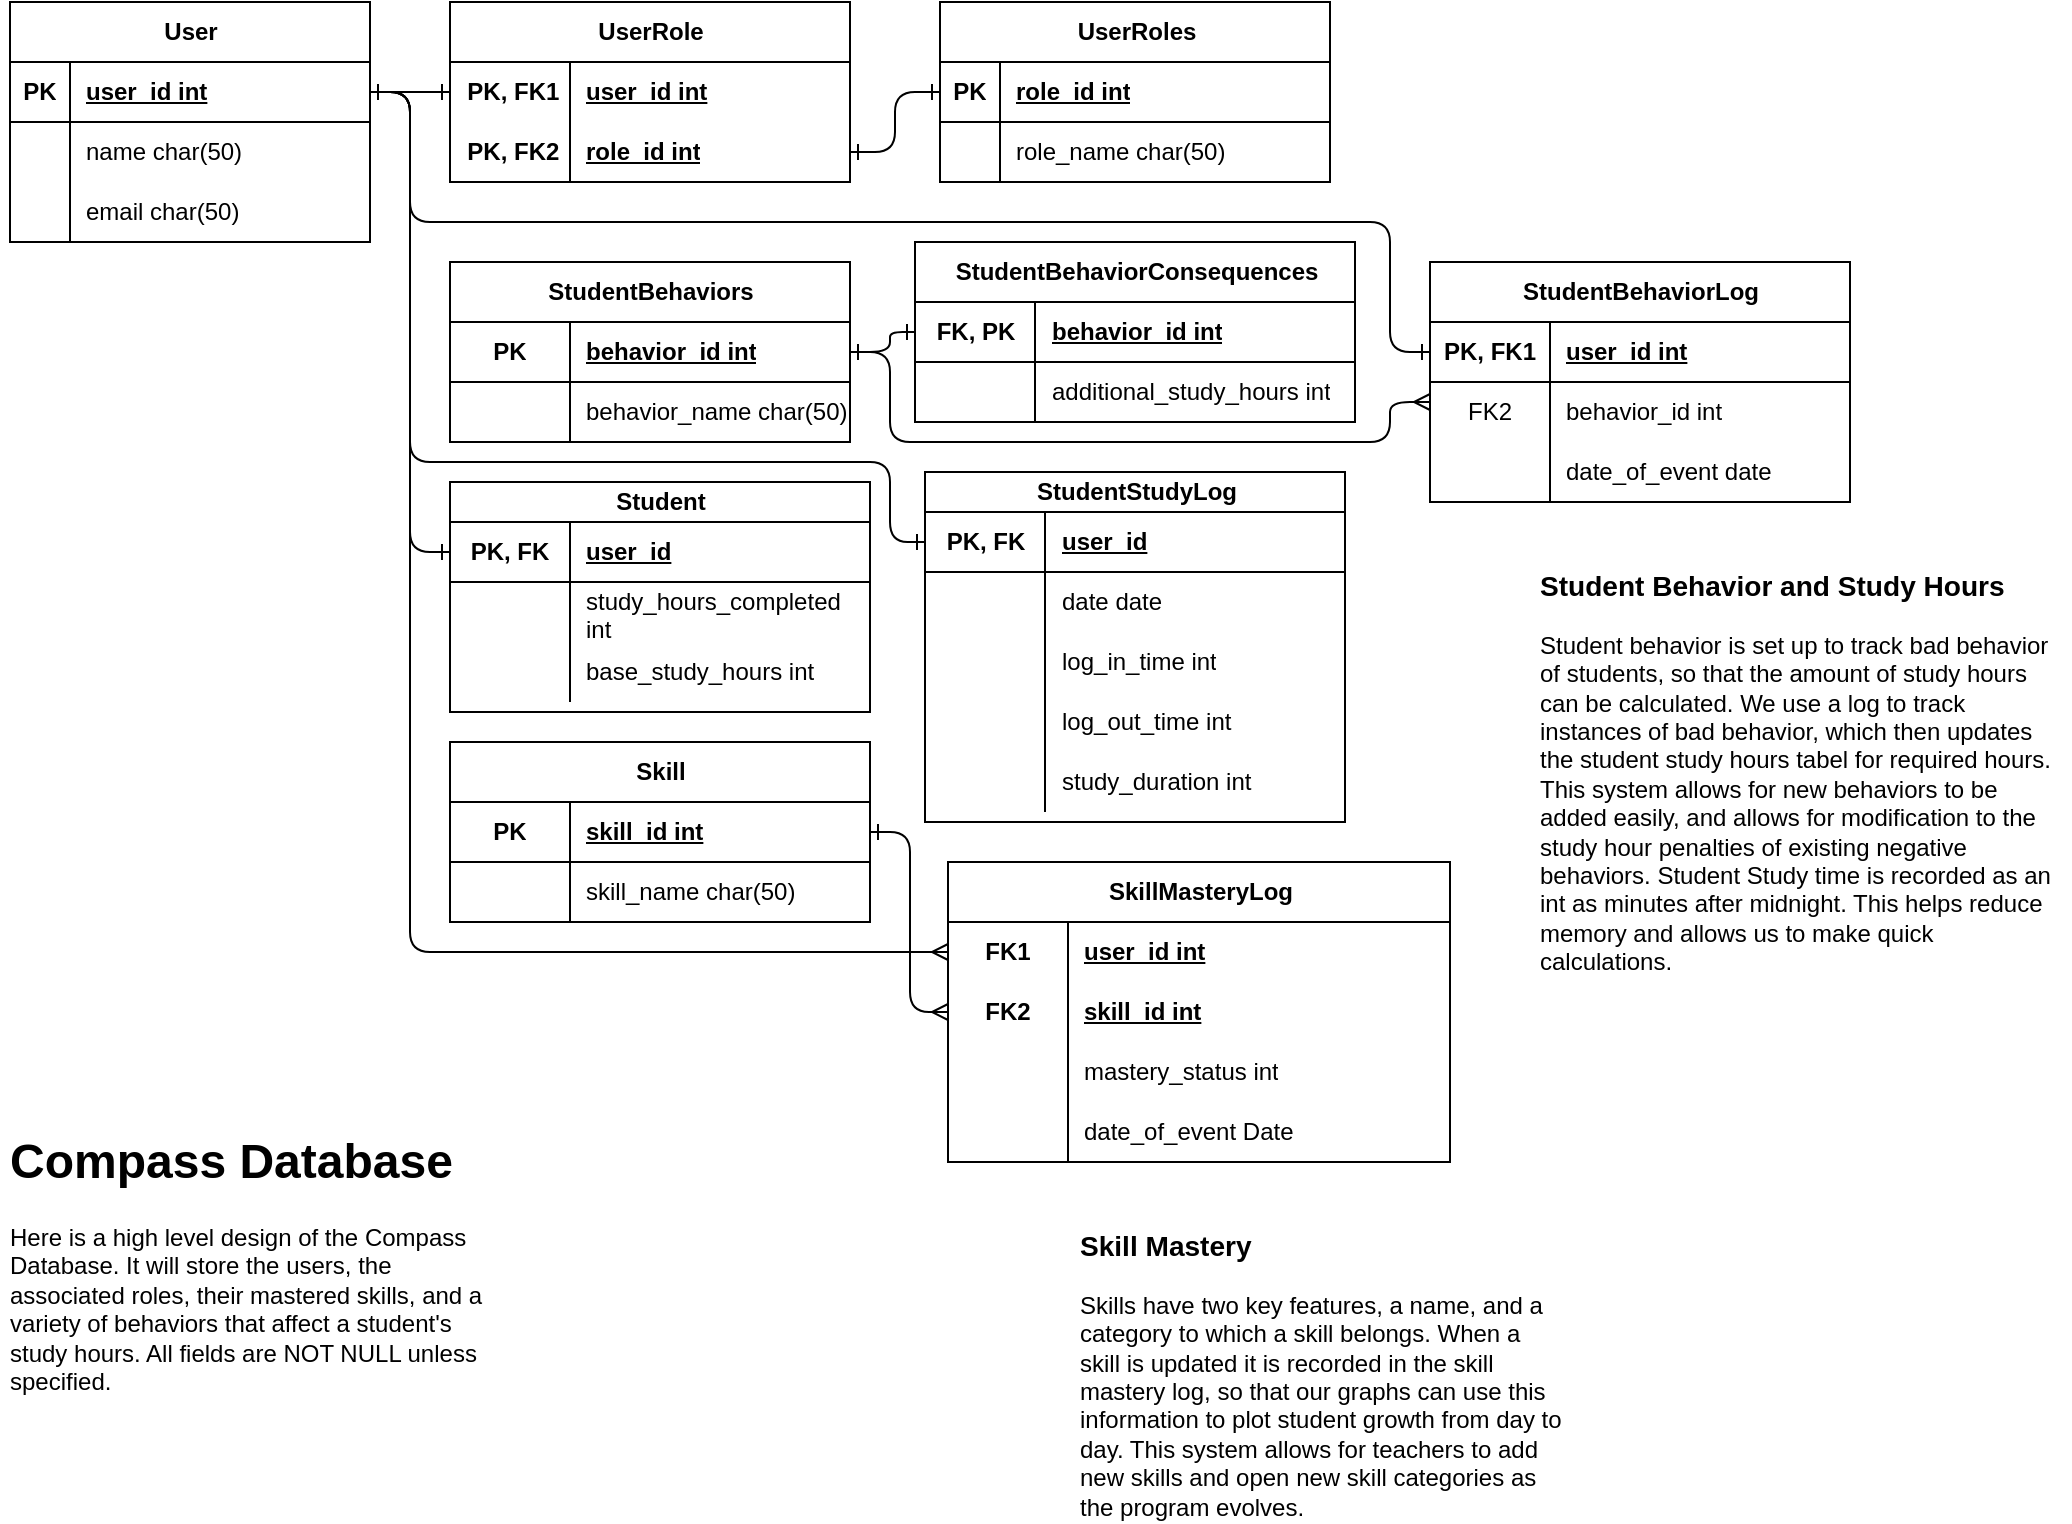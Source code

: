 <mxfile version="21.2.8" type="device">
  <diagram id="kwE6-qjGUI-A0Hsj0AUA" name="Revised-Schema">
    <mxGraphModel dx="1434" dy="844" grid="1" gridSize="10" guides="1" tooltips="1" connect="1" arrows="1" fold="1" page="1" pageScale="1" pageWidth="1100" pageHeight="850" math="0" shadow="0">
      <root>
        <mxCell id="0" />
        <mxCell id="1" parent="0" />
        <mxCell id="wrhdYv9aHZvg68aqzWrF-1" value="User" style="shape=table;startSize=30;container=1;collapsible=1;childLayout=tableLayout;fixedRows=1;rowLines=0;fontStyle=1;align=center;resizeLast=1;html=1;" parent="1" vertex="1">
          <mxGeometry x="40" y="40" width="180" height="120" as="geometry" />
        </mxCell>
        <mxCell id="wrhdYv9aHZvg68aqzWrF-2" value="" style="shape=tableRow;horizontal=0;startSize=0;swimlaneHead=0;swimlaneBody=0;fillColor=none;collapsible=0;dropTarget=0;points=[[0,0.5],[1,0.5]];portConstraint=eastwest;top=0;left=0;right=0;bottom=1;" parent="wrhdYv9aHZvg68aqzWrF-1" vertex="1">
          <mxGeometry y="30" width="180" height="30" as="geometry" />
        </mxCell>
        <mxCell id="wrhdYv9aHZvg68aqzWrF-3" value="PK" style="shape=partialRectangle;connectable=0;fillColor=none;top=0;left=0;bottom=0;right=0;fontStyle=1;overflow=hidden;whiteSpace=wrap;html=1;" parent="wrhdYv9aHZvg68aqzWrF-2" vertex="1">
          <mxGeometry width="30" height="30" as="geometry">
            <mxRectangle width="30" height="30" as="alternateBounds" />
          </mxGeometry>
        </mxCell>
        <mxCell id="wrhdYv9aHZvg68aqzWrF-4" value="user_id int  " style="shape=partialRectangle;connectable=0;fillColor=none;top=0;left=0;bottom=0;right=0;align=left;spacingLeft=6;fontStyle=5;overflow=hidden;whiteSpace=wrap;html=1;" parent="wrhdYv9aHZvg68aqzWrF-2" vertex="1">
          <mxGeometry x="30" width="150" height="30" as="geometry">
            <mxRectangle width="150" height="30" as="alternateBounds" />
          </mxGeometry>
        </mxCell>
        <mxCell id="wrhdYv9aHZvg68aqzWrF-5" value="" style="shape=tableRow;horizontal=0;startSize=0;swimlaneHead=0;swimlaneBody=0;fillColor=none;collapsible=0;dropTarget=0;points=[[0,0.5],[1,0.5]];portConstraint=eastwest;top=0;left=0;right=0;bottom=0;" parent="wrhdYv9aHZvg68aqzWrF-1" vertex="1">
          <mxGeometry y="60" width="180" height="30" as="geometry" />
        </mxCell>
        <mxCell id="wrhdYv9aHZvg68aqzWrF-6" value="" style="shape=partialRectangle;connectable=0;fillColor=none;top=0;left=0;bottom=0;right=0;editable=1;overflow=hidden;whiteSpace=wrap;html=1;" parent="wrhdYv9aHZvg68aqzWrF-5" vertex="1">
          <mxGeometry width="30" height="30" as="geometry">
            <mxRectangle width="30" height="30" as="alternateBounds" />
          </mxGeometry>
        </mxCell>
        <mxCell id="wrhdYv9aHZvg68aqzWrF-7" value="name char(50)  " style="shape=partialRectangle;connectable=0;fillColor=none;top=0;left=0;bottom=0;right=0;align=left;spacingLeft=6;overflow=hidden;whiteSpace=wrap;html=1;" parent="wrhdYv9aHZvg68aqzWrF-5" vertex="1">
          <mxGeometry x="30" width="150" height="30" as="geometry">
            <mxRectangle width="150" height="30" as="alternateBounds" />
          </mxGeometry>
        </mxCell>
        <mxCell id="wrhdYv9aHZvg68aqzWrF-70" value="" style="shape=tableRow;horizontal=0;startSize=0;swimlaneHead=0;swimlaneBody=0;fillColor=none;collapsible=0;dropTarget=0;points=[[0,0.5],[1,0.5]];portConstraint=eastwest;top=0;left=0;right=0;bottom=0;" parent="wrhdYv9aHZvg68aqzWrF-1" vertex="1">
          <mxGeometry y="90" width="180" height="30" as="geometry" />
        </mxCell>
        <mxCell id="wrhdYv9aHZvg68aqzWrF-71" value="" style="shape=partialRectangle;connectable=0;fillColor=none;top=0;left=0;bottom=0;right=0;editable=1;overflow=hidden;whiteSpace=wrap;html=1;" parent="wrhdYv9aHZvg68aqzWrF-70" vertex="1">
          <mxGeometry width="30" height="30" as="geometry">
            <mxRectangle width="30" height="30" as="alternateBounds" />
          </mxGeometry>
        </mxCell>
        <mxCell id="wrhdYv9aHZvg68aqzWrF-72" value="email char(50)  " style="shape=partialRectangle;connectable=0;fillColor=none;top=0;left=0;bottom=0;right=0;align=left;spacingLeft=6;overflow=hidden;whiteSpace=wrap;html=1;" parent="wrhdYv9aHZvg68aqzWrF-70" vertex="1">
          <mxGeometry x="30" width="150" height="30" as="geometry">
            <mxRectangle width="150" height="30" as="alternateBounds" />
          </mxGeometry>
        </mxCell>
        <mxCell id="wrhdYv9aHZvg68aqzWrF-11" value="UserRole" style="shape=table;startSize=30;container=1;collapsible=1;childLayout=tableLayout;fixedRows=1;rowLines=0;fontStyle=1;align=center;resizeLast=1;html=1;" parent="1" vertex="1">
          <mxGeometry x="260" y="40" width="200" height="90" as="geometry" />
        </mxCell>
        <mxCell id="-w2sV17a5buSyy1D-3dS-11" value="" style="shape=tableRow;horizontal=0;startSize=0;swimlaneHead=0;swimlaneBody=0;fillColor=none;collapsible=0;dropTarget=0;points=[[0,0.5],[1,0.5]];portConstraint=eastwest;top=0;left=0;right=0;bottom=0;" parent="wrhdYv9aHZvg68aqzWrF-11" vertex="1">
          <mxGeometry y="30" width="200" height="30" as="geometry" />
        </mxCell>
        <mxCell id="-w2sV17a5buSyy1D-3dS-12" value="&lt;b&gt;&amp;nbsp;PK, FK1&lt;/b&gt;" style="shape=partialRectangle;connectable=0;fillColor=none;top=0;left=0;bottom=0;right=0;editable=1;overflow=hidden;whiteSpace=wrap;html=1;" parent="-w2sV17a5buSyy1D-3dS-11" vertex="1">
          <mxGeometry width="60" height="30" as="geometry">
            <mxRectangle width="60" height="30" as="alternateBounds" />
          </mxGeometry>
        </mxCell>
        <mxCell id="-w2sV17a5buSyy1D-3dS-13" value="&lt;u&gt;&lt;b&gt;user_id int  &lt;/b&gt;&lt;/u&gt;" style="shape=partialRectangle;connectable=0;fillColor=none;top=0;left=0;bottom=0;right=0;align=left;spacingLeft=6;overflow=hidden;whiteSpace=wrap;html=1;" parent="-w2sV17a5buSyy1D-3dS-11" vertex="1">
          <mxGeometry x="60" width="140" height="30" as="geometry">
            <mxRectangle width="140" height="30" as="alternateBounds" />
          </mxGeometry>
        </mxCell>
        <mxCell id="wrhdYv9aHZvg68aqzWrF-12" value="" style="shape=tableRow;horizontal=0;startSize=0;swimlaneHead=0;swimlaneBody=0;fillColor=none;collapsible=0;dropTarget=0;points=[[0,0.5],[1,0.5]];portConstraint=eastwest;top=0;left=0;right=0;bottom=1;swimlaneLine=0;strokeColor=default;swimlaneFillColor=none;" parent="wrhdYv9aHZvg68aqzWrF-11" vertex="1">
          <mxGeometry y="60" width="200" height="30" as="geometry" />
        </mxCell>
        <mxCell id="wrhdYv9aHZvg68aqzWrF-13" value="&amp;nbsp;PK, FK2" style="shape=partialRectangle;connectable=0;fillColor=none;top=0;left=0;bottom=0;right=0;fontStyle=1;overflow=hidden;whiteSpace=wrap;html=1;" parent="wrhdYv9aHZvg68aqzWrF-12" vertex="1">
          <mxGeometry width="60" height="30" as="geometry">
            <mxRectangle width="60" height="30" as="alternateBounds" />
          </mxGeometry>
        </mxCell>
        <mxCell id="wrhdYv9aHZvg68aqzWrF-14" value="role_id int  " style="shape=partialRectangle;connectable=0;fillColor=none;top=0;left=0;bottom=0;right=0;align=left;spacingLeft=6;fontStyle=5;overflow=hidden;whiteSpace=wrap;html=1;strokeColor=default;" parent="wrhdYv9aHZvg68aqzWrF-12" vertex="1">
          <mxGeometry x="60" width="140" height="30" as="geometry">
            <mxRectangle width="140" height="30" as="alternateBounds" />
          </mxGeometry>
        </mxCell>
        <mxCell id="wrhdYv9aHZvg68aqzWrF-18" value="UserRoles" style="shape=table;startSize=30;container=1;collapsible=1;childLayout=tableLayout;fixedRows=1;rowLines=0;fontStyle=1;align=center;resizeLast=1;html=1;" parent="1" vertex="1">
          <mxGeometry x="505" y="40" width="195" height="90" as="geometry" />
        </mxCell>
        <mxCell id="wrhdYv9aHZvg68aqzWrF-19" value="" style="shape=tableRow;horizontal=0;startSize=0;swimlaneHead=0;swimlaneBody=0;fillColor=none;collapsible=0;dropTarget=0;points=[[0,0.5],[1,0.5]];portConstraint=eastwest;top=0;left=0;right=0;bottom=1;swimlaneLine=0;strokeColor=default;" parent="wrhdYv9aHZvg68aqzWrF-18" vertex="1">
          <mxGeometry y="30" width="195" height="30" as="geometry" />
        </mxCell>
        <mxCell id="wrhdYv9aHZvg68aqzWrF-20" value="PK" style="shape=partialRectangle;connectable=0;fillColor=none;top=0;left=0;bottom=0;right=0;fontStyle=1;overflow=hidden;whiteSpace=wrap;html=1;" parent="wrhdYv9aHZvg68aqzWrF-19" vertex="1">
          <mxGeometry width="30" height="30" as="geometry">
            <mxRectangle width="30" height="30" as="alternateBounds" />
          </mxGeometry>
        </mxCell>
        <mxCell id="wrhdYv9aHZvg68aqzWrF-21" value="role_id int  " style="shape=partialRectangle;connectable=0;fillColor=none;top=0;left=0;bottom=0;right=0;align=left;spacingLeft=6;fontStyle=5;overflow=hidden;whiteSpace=wrap;html=1;strokeColor=default;" parent="wrhdYv9aHZvg68aqzWrF-19" vertex="1">
          <mxGeometry x="30" width="165" height="30" as="geometry">
            <mxRectangle width="165" height="30" as="alternateBounds" />
          </mxGeometry>
        </mxCell>
        <mxCell id="wrhdYv9aHZvg68aqzWrF-22" value="" style="shape=tableRow;horizontal=0;startSize=0;swimlaneHead=0;swimlaneBody=0;fillColor=none;collapsible=0;dropTarget=0;points=[[0,0.5],[1,0.5]];portConstraint=eastwest;top=0;left=0;right=0;bottom=0;" parent="wrhdYv9aHZvg68aqzWrF-18" vertex="1">
          <mxGeometry y="60" width="195" height="30" as="geometry" />
        </mxCell>
        <mxCell id="wrhdYv9aHZvg68aqzWrF-23" value="" style="shape=partialRectangle;connectable=0;fillColor=none;top=0;left=0;bottom=0;right=0;editable=1;overflow=hidden;whiteSpace=wrap;html=1;" parent="wrhdYv9aHZvg68aqzWrF-22" vertex="1">
          <mxGeometry width="30" height="30" as="geometry">
            <mxRectangle width="30" height="30" as="alternateBounds" />
          </mxGeometry>
        </mxCell>
        <mxCell id="wrhdYv9aHZvg68aqzWrF-24" value="role_name char(50)" style="shape=partialRectangle;connectable=0;fillColor=none;top=0;left=0;bottom=0;right=0;align=left;spacingLeft=6;overflow=hidden;whiteSpace=wrap;html=1;" parent="wrhdYv9aHZvg68aqzWrF-22" vertex="1">
          <mxGeometry x="30" width="165" height="30" as="geometry">
            <mxRectangle width="165" height="30" as="alternateBounds" />
          </mxGeometry>
        </mxCell>
        <mxCell id="wrhdYv9aHZvg68aqzWrF-25" style="edgeStyle=orthogonalEdgeStyle;rounded=1;orthogonalLoop=1;jettySize=auto;html=1;exitX=1;exitY=0.5;exitDx=0;exitDy=0;endArrow=ERone;endFill=0;" parent="1" source="wrhdYv9aHZvg68aqzWrF-2" target="-w2sV17a5buSyy1D-3dS-11" edge="1">
          <mxGeometry relative="1" as="geometry" />
        </mxCell>
        <mxCell id="wrhdYv9aHZvg68aqzWrF-26" style="edgeStyle=orthogonalEdgeStyle;rounded=1;orthogonalLoop=1;jettySize=auto;html=1;entryX=0;entryY=0.5;entryDx=0;entryDy=0;endArrow=ERone;endFill=0;startArrow=ERone;startFill=0;" parent="1" source="wrhdYv9aHZvg68aqzWrF-12" target="wrhdYv9aHZvg68aqzWrF-19" edge="1">
          <mxGeometry relative="1" as="geometry">
            <mxPoint x="470" y="125" as="sourcePoint" />
          </mxGeometry>
        </mxCell>
        <mxCell id="wrhdYv9aHZvg68aqzWrF-27" value="StudentStudyLog" style="shape=table;startSize=20;container=1;collapsible=1;childLayout=tableLayout;fixedRows=1;rowLines=0;fontStyle=1;align=center;resizeLast=1;html=1;" parent="1" vertex="1">
          <mxGeometry x="497.5" y="275" width="210" height="175" as="geometry" />
        </mxCell>
        <mxCell id="wrhdYv9aHZvg68aqzWrF-28" value="" style="shape=tableRow;horizontal=0;startSize=0;swimlaneHead=0;swimlaneBody=0;fillColor=none;collapsible=0;dropTarget=0;points=[[0,0.5],[1,0.5]];portConstraint=eastwest;top=0;left=0;right=0;bottom=1;" parent="wrhdYv9aHZvg68aqzWrF-27" vertex="1">
          <mxGeometry y="20" width="210" height="30" as="geometry" />
        </mxCell>
        <mxCell id="wrhdYv9aHZvg68aqzWrF-29" value="PK, FK" style="shape=partialRectangle;connectable=0;fillColor=none;top=0;left=0;bottom=0;right=0;fontStyle=1;overflow=hidden;whiteSpace=wrap;html=1;" parent="wrhdYv9aHZvg68aqzWrF-28" vertex="1">
          <mxGeometry width="60" height="30" as="geometry">
            <mxRectangle width="60" height="30" as="alternateBounds" />
          </mxGeometry>
        </mxCell>
        <mxCell id="wrhdYv9aHZvg68aqzWrF-30" value="user_id" style="shape=partialRectangle;connectable=0;fillColor=none;top=0;left=0;bottom=0;right=0;align=left;spacingLeft=6;fontStyle=5;overflow=hidden;whiteSpace=wrap;html=1;" parent="wrhdYv9aHZvg68aqzWrF-28" vertex="1">
          <mxGeometry x="60" width="150" height="30" as="geometry">
            <mxRectangle width="150" height="30" as="alternateBounds" />
          </mxGeometry>
        </mxCell>
        <mxCell id="wrhdYv9aHZvg68aqzWrF-31" value="" style="shape=tableRow;horizontal=0;startSize=0;swimlaneHead=0;swimlaneBody=0;fillColor=none;collapsible=0;dropTarget=0;points=[[0,0.5],[1,0.5]];portConstraint=eastwest;top=0;left=0;right=0;bottom=0;" parent="wrhdYv9aHZvg68aqzWrF-27" vertex="1">
          <mxGeometry y="50" width="210" height="30" as="geometry" />
        </mxCell>
        <mxCell id="wrhdYv9aHZvg68aqzWrF-32" value="" style="shape=partialRectangle;connectable=0;fillColor=none;top=0;left=0;bottom=0;right=0;editable=1;overflow=hidden;whiteSpace=wrap;html=1;" parent="wrhdYv9aHZvg68aqzWrF-31" vertex="1">
          <mxGeometry width="60" height="30" as="geometry">
            <mxRectangle width="60" height="30" as="alternateBounds" />
          </mxGeometry>
        </mxCell>
        <mxCell id="wrhdYv9aHZvg68aqzWrF-33" value="date date" style="shape=partialRectangle;connectable=0;fillColor=none;top=0;left=0;bottom=0;right=0;align=left;spacingLeft=6;overflow=hidden;whiteSpace=wrap;html=1;" parent="wrhdYv9aHZvg68aqzWrF-31" vertex="1">
          <mxGeometry x="60" width="150" height="30" as="geometry">
            <mxRectangle width="150" height="30" as="alternateBounds" />
          </mxGeometry>
        </mxCell>
        <mxCell id="sIA8GLZx5vMfDytJu7W9-29" value="" style="shape=tableRow;horizontal=0;startSize=0;swimlaneHead=0;swimlaneBody=0;fillColor=none;collapsible=0;dropTarget=0;points=[[0,0.5],[1,0.5]];portConstraint=eastwest;top=0;left=0;right=0;bottom=0;" vertex="1" parent="wrhdYv9aHZvg68aqzWrF-27">
          <mxGeometry y="80" width="210" height="30" as="geometry" />
        </mxCell>
        <mxCell id="sIA8GLZx5vMfDytJu7W9-30" value="" style="shape=partialRectangle;connectable=0;fillColor=none;top=0;left=0;bottom=0;right=0;editable=1;overflow=hidden;whiteSpace=wrap;html=1;" vertex="1" parent="sIA8GLZx5vMfDytJu7W9-29">
          <mxGeometry width="60" height="30" as="geometry">
            <mxRectangle width="60" height="30" as="alternateBounds" />
          </mxGeometry>
        </mxCell>
        <mxCell id="sIA8GLZx5vMfDytJu7W9-31" value="log_in_time int" style="shape=partialRectangle;connectable=0;fillColor=none;top=0;left=0;bottom=0;right=0;align=left;spacingLeft=6;overflow=hidden;whiteSpace=wrap;html=1;" vertex="1" parent="sIA8GLZx5vMfDytJu7W9-29">
          <mxGeometry x="60" width="150" height="30" as="geometry">
            <mxRectangle width="150" height="30" as="alternateBounds" />
          </mxGeometry>
        </mxCell>
        <mxCell id="wrhdYv9aHZvg68aqzWrF-46" value="" style="shape=tableRow;horizontal=0;startSize=0;swimlaneHead=0;swimlaneBody=0;fillColor=none;collapsible=0;dropTarget=0;points=[[0,0.5],[1,0.5]];portConstraint=eastwest;top=0;left=0;right=0;bottom=0;" parent="wrhdYv9aHZvg68aqzWrF-27" vertex="1">
          <mxGeometry y="110" width="210" height="30" as="geometry" />
        </mxCell>
        <mxCell id="wrhdYv9aHZvg68aqzWrF-47" value="" style="shape=partialRectangle;connectable=0;fillColor=none;top=0;left=0;bottom=0;right=0;editable=1;overflow=hidden;whiteSpace=wrap;html=1;" parent="wrhdYv9aHZvg68aqzWrF-46" vertex="1">
          <mxGeometry width="60" height="30" as="geometry">
            <mxRectangle width="60" height="30" as="alternateBounds" />
          </mxGeometry>
        </mxCell>
        <mxCell id="wrhdYv9aHZvg68aqzWrF-48" value="log_out_time int" style="shape=partialRectangle;connectable=0;fillColor=none;top=0;left=0;bottom=0;right=0;align=left;spacingLeft=6;overflow=hidden;whiteSpace=wrap;html=1;" parent="wrhdYv9aHZvg68aqzWrF-46" vertex="1">
          <mxGeometry x="60" width="150" height="30" as="geometry">
            <mxRectangle width="150" height="30" as="alternateBounds" />
          </mxGeometry>
        </mxCell>
        <mxCell id="IGN3j7L9_UiRjIyBnI4d-12" value="" style="shape=tableRow;horizontal=0;startSize=0;swimlaneHead=0;swimlaneBody=0;fillColor=none;collapsible=0;dropTarget=0;points=[[0,0.5],[1,0.5]];portConstraint=eastwest;top=0;left=0;right=0;bottom=0;" parent="wrhdYv9aHZvg68aqzWrF-27" vertex="1">
          <mxGeometry y="140" width="210" height="30" as="geometry" />
        </mxCell>
        <mxCell id="IGN3j7L9_UiRjIyBnI4d-13" value="" style="shape=partialRectangle;connectable=0;fillColor=none;top=0;left=0;bottom=0;right=0;editable=1;overflow=hidden;whiteSpace=wrap;html=1;" parent="IGN3j7L9_UiRjIyBnI4d-12" vertex="1">
          <mxGeometry width="60" height="30" as="geometry">
            <mxRectangle width="60" height="30" as="alternateBounds" />
          </mxGeometry>
        </mxCell>
        <mxCell id="IGN3j7L9_UiRjIyBnI4d-14" value="study_duration int  " style="shape=partialRectangle;connectable=0;fillColor=none;top=0;left=0;bottom=0;right=0;align=left;spacingLeft=6;overflow=hidden;whiteSpace=wrap;html=1;" parent="IGN3j7L9_UiRjIyBnI4d-12" vertex="1">
          <mxGeometry x="60" width="150" height="30" as="geometry">
            <mxRectangle width="150" height="30" as="alternateBounds" />
          </mxGeometry>
        </mxCell>
        <mxCell id="wrhdYv9aHZvg68aqzWrF-49" style="edgeStyle=orthogonalEdgeStyle;rounded=1;orthogonalLoop=1;jettySize=auto;html=1;exitX=1;exitY=0.5;exitDx=0;exitDy=0;entryX=0;entryY=0.5;entryDx=0;entryDy=0;startArrow=ERone;startFill=0;endArrow=ERone;endFill=0;" parent="1" source="wrhdYv9aHZvg68aqzWrF-2" target="wrhdYv9aHZvg68aqzWrF-28" edge="1">
          <mxGeometry relative="1" as="geometry">
            <Array as="points">
              <mxPoint x="240" y="85" />
              <mxPoint x="240" y="270" />
              <mxPoint x="480" y="270" />
              <mxPoint x="480" y="310" />
            </Array>
          </mxGeometry>
        </mxCell>
        <mxCell id="wrhdYv9aHZvg68aqzWrF-69" style="edgeStyle=orthogonalEdgeStyle;orthogonalLoop=1;jettySize=auto;html=1;exitX=1;exitY=0.5;exitDx=0;exitDy=0;entryX=0;entryY=0.5;entryDx=0;entryDy=0;rounded=1;endArrow=ERmany;endFill=0;startArrow=ERone;startFill=0;" parent="1" source="wrhdYv9aHZvg68aqzWrF-2" target="wrhdYv9aHZvg68aqzWrF-107" edge="1">
          <mxGeometry relative="1" as="geometry">
            <Array as="points">
              <mxPoint x="240" y="85" />
              <mxPoint x="240" y="515" />
            </Array>
          </mxGeometry>
        </mxCell>
        <mxCell id="wrhdYv9aHZvg68aqzWrF-73" value="Skill" style="shape=table;startSize=30;container=1;collapsible=1;childLayout=tableLayout;fixedRows=1;rowLines=0;fontStyle=1;align=center;resizeLast=1;html=1;" parent="1" vertex="1">
          <mxGeometry x="260" y="410" width="210" height="90" as="geometry" />
        </mxCell>
        <mxCell id="wrhdYv9aHZvg68aqzWrF-74" value="" style="shape=tableRow;horizontal=0;startSize=0;swimlaneHead=0;swimlaneBody=0;fillColor=none;collapsible=0;dropTarget=0;points=[[0,0.5],[1,0.5]];portConstraint=eastwest;top=0;left=0;right=0;bottom=1;" parent="wrhdYv9aHZvg68aqzWrF-73" vertex="1">
          <mxGeometry y="30" width="210" height="30" as="geometry" />
        </mxCell>
        <mxCell id="wrhdYv9aHZvg68aqzWrF-75" value="PK" style="shape=partialRectangle;connectable=0;fillColor=none;top=0;left=0;bottom=0;right=0;fontStyle=1;overflow=hidden;whiteSpace=wrap;html=1;" parent="wrhdYv9aHZvg68aqzWrF-74" vertex="1">
          <mxGeometry width="60" height="30" as="geometry">
            <mxRectangle width="60" height="30" as="alternateBounds" />
          </mxGeometry>
        </mxCell>
        <mxCell id="wrhdYv9aHZvg68aqzWrF-76" value="skill_id int  " style="shape=partialRectangle;connectable=0;fillColor=none;top=0;left=0;bottom=0;right=0;align=left;spacingLeft=6;fontStyle=5;overflow=hidden;whiteSpace=wrap;html=1;" parent="wrhdYv9aHZvg68aqzWrF-74" vertex="1">
          <mxGeometry x="60" width="150" height="30" as="geometry">
            <mxRectangle width="150" height="30" as="alternateBounds" />
          </mxGeometry>
        </mxCell>
        <mxCell id="wrhdYv9aHZvg68aqzWrF-77" value="" style="shape=tableRow;horizontal=0;startSize=0;swimlaneHead=0;swimlaneBody=0;fillColor=none;collapsible=0;dropTarget=0;points=[[0,0.5],[1,0.5]];portConstraint=eastwest;top=0;left=0;right=0;bottom=0;" parent="wrhdYv9aHZvg68aqzWrF-73" vertex="1">
          <mxGeometry y="60" width="210" height="30" as="geometry" />
        </mxCell>
        <mxCell id="wrhdYv9aHZvg68aqzWrF-78" value="" style="shape=partialRectangle;connectable=0;fillColor=none;top=0;left=0;bottom=0;right=0;editable=1;overflow=hidden;whiteSpace=wrap;html=1;" parent="wrhdYv9aHZvg68aqzWrF-77" vertex="1">
          <mxGeometry width="60" height="30" as="geometry">
            <mxRectangle width="60" height="30" as="alternateBounds" />
          </mxGeometry>
        </mxCell>
        <mxCell id="wrhdYv9aHZvg68aqzWrF-79" value="skill_name char(50)" style="shape=partialRectangle;connectable=0;fillColor=none;top=0;left=0;bottom=0;right=0;align=left;spacingLeft=6;overflow=hidden;whiteSpace=wrap;html=1;" parent="wrhdYv9aHZvg68aqzWrF-77" vertex="1">
          <mxGeometry x="60" width="150" height="30" as="geometry">
            <mxRectangle width="150" height="30" as="alternateBounds" />
          </mxGeometry>
        </mxCell>
        <mxCell id="wrhdYv9aHZvg68aqzWrF-103" value="SkillMasteryLog" style="shape=table;startSize=30;container=1;collapsible=1;childLayout=tableLayout;fixedRows=1;rowLines=0;fontStyle=1;align=center;resizeLast=1;html=1;" parent="1" vertex="1">
          <mxGeometry x="509" y="470" width="251" height="150" as="geometry" />
        </mxCell>
        <mxCell id="wrhdYv9aHZvg68aqzWrF-107" value="" style="shape=tableRow;horizontal=0;startSize=0;swimlaneHead=0;swimlaneBody=0;fillColor=none;collapsible=0;dropTarget=0;points=[[0,0.5],[1,0.5]];portConstraint=eastwest;top=0;left=0;right=0;bottom=0;" parent="wrhdYv9aHZvg68aqzWrF-103" vertex="1">
          <mxGeometry y="30" width="251" height="30" as="geometry" />
        </mxCell>
        <mxCell id="wrhdYv9aHZvg68aqzWrF-108" value="&lt;b&gt;FK1&lt;/b&gt;" style="shape=partialRectangle;connectable=0;fillColor=none;top=0;left=0;bottom=0;right=0;editable=1;overflow=hidden;whiteSpace=wrap;html=1;" parent="wrhdYv9aHZvg68aqzWrF-107" vertex="1">
          <mxGeometry width="60" height="30" as="geometry">
            <mxRectangle width="60" height="30" as="alternateBounds" />
          </mxGeometry>
        </mxCell>
        <mxCell id="wrhdYv9aHZvg68aqzWrF-109" value="&lt;div style=&quot;text-align: right;&quot;&gt;&lt;u style=&quot;background-color: initial; font-weight: bold;&quot;&gt;user_id int&lt;/u&gt;&lt;/div&gt;" style="shape=partialRectangle;connectable=0;fillColor=none;top=0;left=0;bottom=0;right=0;align=left;spacingLeft=6;overflow=hidden;whiteSpace=wrap;html=1;" parent="wrhdYv9aHZvg68aqzWrF-107" vertex="1">
          <mxGeometry x="60" width="191" height="30" as="geometry">
            <mxRectangle width="191" height="30" as="alternateBounds" />
          </mxGeometry>
        </mxCell>
        <mxCell id="wrhdYv9aHZvg68aqzWrF-110" value="" style="shape=tableRow;horizontal=0;startSize=0;swimlaneHead=0;swimlaneBody=0;fillColor=none;collapsible=0;dropTarget=0;points=[[0,0.5],[1,0.5]];portConstraint=eastwest;top=0;left=0;right=0;bottom=0;" parent="wrhdYv9aHZvg68aqzWrF-103" vertex="1">
          <mxGeometry y="60" width="251" height="30" as="geometry" />
        </mxCell>
        <mxCell id="wrhdYv9aHZvg68aqzWrF-111" value="&lt;b&gt;FK2&lt;/b&gt;" style="shape=partialRectangle;connectable=0;fillColor=none;top=0;left=0;bottom=0;right=0;editable=1;overflow=hidden;whiteSpace=wrap;html=1;" parent="wrhdYv9aHZvg68aqzWrF-110" vertex="1">
          <mxGeometry width="60" height="30" as="geometry">
            <mxRectangle width="60" height="30" as="alternateBounds" />
          </mxGeometry>
        </mxCell>
        <mxCell id="wrhdYv9aHZvg68aqzWrF-112" value="&lt;u style=&quot;font-weight: bold;&quot;&gt;skill_id int&lt;/u&gt;" style="shape=partialRectangle;connectable=0;fillColor=none;top=0;left=0;bottom=0;right=0;align=left;spacingLeft=6;overflow=hidden;whiteSpace=wrap;html=1;" parent="wrhdYv9aHZvg68aqzWrF-110" vertex="1">
          <mxGeometry x="60" width="191" height="30" as="geometry">
            <mxRectangle width="191" height="30" as="alternateBounds" />
          </mxGeometry>
        </mxCell>
        <mxCell id="-w2sV17a5buSyy1D-3dS-1" value="" style="shape=tableRow;horizontal=0;startSize=0;swimlaneHead=0;swimlaneBody=0;fillColor=none;collapsible=0;dropTarget=0;points=[[0,0.5],[1,0.5]];portConstraint=eastwest;top=0;left=0;right=0;bottom=0;" parent="wrhdYv9aHZvg68aqzWrF-103" vertex="1">
          <mxGeometry y="90" width="251" height="30" as="geometry" />
        </mxCell>
        <mxCell id="-w2sV17a5buSyy1D-3dS-2" value="" style="shape=partialRectangle;connectable=0;fillColor=none;top=0;left=0;bottom=0;right=0;editable=1;overflow=hidden;whiteSpace=wrap;html=1;" parent="-w2sV17a5buSyy1D-3dS-1" vertex="1">
          <mxGeometry width="60" height="30" as="geometry">
            <mxRectangle width="60" height="30" as="alternateBounds" />
          </mxGeometry>
        </mxCell>
        <mxCell id="-w2sV17a5buSyy1D-3dS-3" value="mastery_status int" style="shape=partialRectangle;connectable=0;fillColor=none;top=0;left=0;bottom=0;right=0;align=left;spacingLeft=6;overflow=hidden;whiteSpace=wrap;html=1;" parent="-w2sV17a5buSyy1D-3dS-1" vertex="1">
          <mxGeometry x="60" width="191" height="30" as="geometry">
            <mxRectangle width="191" height="30" as="alternateBounds" />
          </mxGeometry>
        </mxCell>
        <mxCell id="-w2sV17a5buSyy1D-3dS-5" value="" style="shape=tableRow;horizontal=0;startSize=0;swimlaneHead=0;swimlaneBody=0;fillColor=none;collapsible=0;dropTarget=0;points=[[0,0.5],[1,0.5]];portConstraint=eastwest;top=0;left=0;right=0;bottom=0;" parent="wrhdYv9aHZvg68aqzWrF-103" vertex="1">
          <mxGeometry y="120" width="251" height="30" as="geometry" />
        </mxCell>
        <mxCell id="-w2sV17a5buSyy1D-3dS-6" value="" style="shape=partialRectangle;connectable=0;fillColor=none;top=0;left=0;bottom=0;right=0;editable=1;overflow=hidden;whiteSpace=wrap;html=1;" parent="-w2sV17a5buSyy1D-3dS-5" vertex="1">
          <mxGeometry width="60" height="30" as="geometry">
            <mxRectangle width="60" height="30" as="alternateBounds" />
          </mxGeometry>
        </mxCell>
        <mxCell id="-w2sV17a5buSyy1D-3dS-7" value="date_of_event Date" style="shape=partialRectangle;connectable=0;fillColor=none;top=0;left=0;bottom=0;right=0;align=left;spacingLeft=6;overflow=hidden;whiteSpace=wrap;html=1;" parent="-w2sV17a5buSyy1D-3dS-5" vertex="1">
          <mxGeometry x="60" width="191" height="30" as="geometry">
            <mxRectangle width="191" height="30" as="alternateBounds" />
          </mxGeometry>
        </mxCell>
        <mxCell id="wrhdYv9aHZvg68aqzWrF-115" style="edgeStyle=orthogonalEdgeStyle;rounded=1;orthogonalLoop=1;jettySize=auto;html=1;exitX=1;exitY=0.5;exitDx=0;exitDy=0;startArrow=ERone;startFill=0;endArrow=ERmany;endFill=0;" parent="1" source="wrhdYv9aHZvg68aqzWrF-74" target="wrhdYv9aHZvg68aqzWrF-110" edge="1">
          <mxGeometry relative="1" as="geometry">
            <Array as="points">
              <mxPoint x="490" y="455" />
              <mxPoint x="490" y="545" />
            </Array>
          </mxGeometry>
        </mxCell>
        <mxCell id="-w2sV17a5buSyy1D-3dS-30" value="StudentBehaviorLog" style="shape=table;startSize=30;container=1;collapsible=1;childLayout=tableLayout;fixedRows=1;rowLines=0;fontStyle=1;align=center;resizeLast=1;html=1;" parent="1" vertex="1">
          <mxGeometry x="750" y="170" width="210" height="120" as="geometry" />
        </mxCell>
        <mxCell id="-w2sV17a5buSyy1D-3dS-31" value="" style="shape=tableRow;horizontal=0;startSize=0;swimlaneHead=0;swimlaneBody=0;fillColor=none;collapsible=0;dropTarget=0;points=[[0,0.5],[1,0.5]];portConstraint=eastwest;top=0;left=0;right=0;bottom=1;" parent="-w2sV17a5buSyy1D-3dS-30" vertex="1">
          <mxGeometry y="30" width="210" height="30" as="geometry" />
        </mxCell>
        <mxCell id="-w2sV17a5buSyy1D-3dS-32" value="PK, FK1" style="shape=partialRectangle;connectable=0;fillColor=none;top=0;left=0;bottom=0;right=0;fontStyle=1;overflow=hidden;whiteSpace=wrap;html=1;" parent="-w2sV17a5buSyy1D-3dS-31" vertex="1">
          <mxGeometry width="60" height="30" as="geometry">
            <mxRectangle width="60" height="30" as="alternateBounds" />
          </mxGeometry>
        </mxCell>
        <mxCell id="-w2sV17a5buSyy1D-3dS-33" value="user_id int  " style="shape=partialRectangle;connectable=0;fillColor=none;top=0;left=0;bottom=0;right=0;align=left;spacingLeft=6;fontStyle=5;overflow=hidden;whiteSpace=wrap;html=1;" parent="-w2sV17a5buSyy1D-3dS-31" vertex="1">
          <mxGeometry x="60" width="150" height="30" as="geometry">
            <mxRectangle width="150" height="30" as="alternateBounds" />
          </mxGeometry>
        </mxCell>
        <mxCell id="-w2sV17a5buSyy1D-3dS-37" value="" style="shape=tableRow;horizontal=0;startSize=0;swimlaneHead=0;swimlaneBody=0;fillColor=none;collapsible=0;dropTarget=0;points=[[0,0.5],[1,0.5]];portConstraint=eastwest;top=0;left=0;right=0;bottom=0;" parent="-w2sV17a5buSyy1D-3dS-30" vertex="1">
          <mxGeometry y="60" width="210" height="30" as="geometry" />
        </mxCell>
        <mxCell id="-w2sV17a5buSyy1D-3dS-38" value="FK2" style="shape=partialRectangle;connectable=0;fillColor=none;top=0;left=0;bottom=0;right=0;editable=1;overflow=hidden;whiteSpace=wrap;html=1;" parent="-w2sV17a5buSyy1D-3dS-37" vertex="1">
          <mxGeometry width="60" height="30" as="geometry">
            <mxRectangle width="60" height="30" as="alternateBounds" />
          </mxGeometry>
        </mxCell>
        <mxCell id="-w2sV17a5buSyy1D-3dS-39" value="behavior_id int  " style="shape=partialRectangle;connectable=0;fillColor=none;top=0;left=0;bottom=0;right=0;align=left;spacingLeft=6;overflow=hidden;whiteSpace=wrap;html=1;" parent="-w2sV17a5buSyy1D-3dS-37" vertex="1">
          <mxGeometry x="60" width="150" height="30" as="geometry">
            <mxRectangle width="150" height="30" as="alternateBounds" />
          </mxGeometry>
        </mxCell>
        <mxCell id="-w2sV17a5buSyy1D-3dS-84" value="" style="shape=tableRow;horizontal=0;startSize=0;swimlaneHead=0;swimlaneBody=0;fillColor=none;collapsible=0;dropTarget=0;points=[[0,0.5],[1,0.5]];portConstraint=eastwest;top=0;left=0;right=0;bottom=0;" parent="-w2sV17a5buSyy1D-3dS-30" vertex="1">
          <mxGeometry y="90" width="210" height="30" as="geometry" />
        </mxCell>
        <mxCell id="-w2sV17a5buSyy1D-3dS-85" value="" style="shape=partialRectangle;connectable=0;fillColor=none;top=0;left=0;bottom=0;right=0;editable=1;overflow=hidden;whiteSpace=wrap;html=1;" parent="-w2sV17a5buSyy1D-3dS-84" vertex="1">
          <mxGeometry width="60" height="30" as="geometry">
            <mxRectangle width="60" height="30" as="alternateBounds" />
          </mxGeometry>
        </mxCell>
        <mxCell id="-w2sV17a5buSyy1D-3dS-86" value="date_of_event date" style="shape=partialRectangle;connectable=0;fillColor=none;top=0;left=0;bottom=0;right=0;align=left;spacingLeft=6;overflow=hidden;whiteSpace=wrap;html=1;" parent="-w2sV17a5buSyy1D-3dS-84" vertex="1">
          <mxGeometry x="60" width="150" height="30" as="geometry">
            <mxRectangle width="150" height="30" as="alternateBounds" />
          </mxGeometry>
        </mxCell>
        <mxCell id="-w2sV17a5buSyy1D-3dS-52" style="edgeStyle=orthogonalEdgeStyle;rounded=1;orthogonalLoop=1;jettySize=auto;html=1;exitX=1;exitY=0.5;exitDx=0;exitDy=0;endArrow=ERone;endFill=0;" parent="1" source="wrhdYv9aHZvg68aqzWrF-2" target="-w2sV17a5buSyy1D-3dS-31" edge="1">
          <mxGeometry relative="1" as="geometry">
            <Array as="points">
              <mxPoint x="240" y="85" />
              <mxPoint x="240" y="150" />
              <mxPoint x="730" y="150" />
              <mxPoint x="730" y="215" />
            </Array>
          </mxGeometry>
        </mxCell>
        <mxCell id="-w2sV17a5buSyy1D-3dS-69" value="StudentBehaviors" style="shape=table;startSize=30;container=1;collapsible=1;childLayout=tableLayout;fixedRows=1;rowLines=0;fontStyle=1;align=center;resizeLast=1;html=1;" parent="1" vertex="1">
          <mxGeometry x="260" y="170" width="200" height="90" as="geometry" />
        </mxCell>
        <mxCell id="-w2sV17a5buSyy1D-3dS-70" value="" style="shape=tableRow;horizontal=0;startSize=0;swimlaneHead=0;swimlaneBody=0;fillColor=none;collapsible=0;dropTarget=0;points=[[0,0.5],[1,0.5]];portConstraint=eastwest;top=0;left=0;right=0;bottom=1;" parent="-w2sV17a5buSyy1D-3dS-69" vertex="1">
          <mxGeometry y="30" width="200" height="30" as="geometry" />
        </mxCell>
        <mxCell id="-w2sV17a5buSyy1D-3dS-71" value="PK" style="shape=partialRectangle;connectable=0;fillColor=none;top=0;left=0;bottom=0;right=0;fontStyle=1;overflow=hidden;whiteSpace=wrap;html=1;" parent="-w2sV17a5buSyy1D-3dS-70" vertex="1">
          <mxGeometry width="60" height="30" as="geometry">
            <mxRectangle width="60" height="30" as="alternateBounds" />
          </mxGeometry>
        </mxCell>
        <mxCell id="-w2sV17a5buSyy1D-3dS-72" value="behavior_id int  " style="shape=partialRectangle;connectable=0;fillColor=none;top=0;left=0;bottom=0;right=0;align=left;spacingLeft=6;fontStyle=5;overflow=hidden;whiteSpace=wrap;html=1;" parent="-w2sV17a5buSyy1D-3dS-70" vertex="1">
          <mxGeometry x="60" width="140" height="30" as="geometry">
            <mxRectangle width="140" height="30" as="alternateBounds" />
          </mxGeometry>
        </mxCell>
        <mxCell id="-w2sV17a5buSyy1D-3dS-73" value="" style="shape=tableRow;horizontal=0;startSize=0;swimlaneHead=0;swimlaneBody=0;fillColor=none;collapsible=0;dropTarget=0;points=[[0,0.5],[1,0.5]];portConstraint=eastwest;top=0;left=0;right=0;bottom=0;" parent="-w2sV17a5buSyy1D-3dS-69" vertex="1">
          <mxGeometry y="60" width="200" height="30" as="geometry" />
        </mxCell>
        <mxCell id="-w2sV17a5buSyy1D-3dS-74" value="" style="shape=partialRectangle;connectable=0;fillColor=none;top=0;left=0;bottom=0;right=0;editable=1;overflow=hidden;whiteSpace=wrap;html=1;" parent="-w2sV17a5buSyy1D-3dS-73" vertex="1">
          <mxGeometry width="60" height="30" as="geometry">
            <mxRectangle width="60" height="30" as="alternateBounds" />
          </mxGeometry>
        </mxCell>
        <mxCell id="-w2sV17a5buSyy1D-3dS-75" value="behavior_name char(50)  " style="shape=partialRectangle;connectable=0;fillColor=none;top=0;left=0;bottom=0;right=0;align=left;spacingLeft=6;overflow=hidden;whiteSpace=wrap;html=1;" parent="-w2sV17a5buSyy1D-3dS-73" vertex="1">
          <mxGeometry x="60" width="140" height="30" as="geometry">
            <mxRectangle width="140" height="30" as="alternateBounds" />
          </mxGeometry>
        </mxCell>
        <mxCell id="-w2sV17a5buSyy1D-3dS-76" value="StudentBehaviorConsequences" style="shape=table;startSize=30;container=1;collapsible=1;childLayout=tableLayout;fixedRows=1;rowLines=0;fontStyle=1;align=center;resizeLast=1;html=1;" parent="1" vertex="1">
          <mxGeometry x="492.5" y="160" width="220" height="90" as="geometry" />
        </mxCell>
        <mxCell id="-w2sV17a5buSyy1D-3dS-77" value="" style="shape=tableRow;horizontal=0;startSize=0;swimlaneHead=0;swimlaneBody=0;fillColor=none;collapsible=0;dropTarget=0;points=[[0,0.5],[1,0.5]];portConstraint=eastwest;top=0;left=0;right=0;bottom=1;" parent="-w2sV17a5buSyy1D-3dS-76" vertex="1">
          <mxGeometry y="30" width="220" height="30" as="geometry" />
        </mxCell>
        <mxCell id="-w2sV17a5buSyy1D-3dS-78" value="FK, PK" style="shape=partialRectangle;connectable=0;fillColor=none;top=0;left=0;bottom=0;right=0;fontStyle=1;overflow=hidden;whiteSpace=wrap;html=1;" parent="-w2sV17a5buSyy1D-3dS-77" vertex="1">
          <mxGeometry width="60" height="30" as="geometry">
            <mxRectangle width="60" height="30" as="alternateBounds" />
          </mxGeometry>
        </mxCell>
        <mxCell id="-w2sV17a5buSyy1D-3dS-79" value="behavior_id int  " style="shape=partialRectangle;connectable=0;fillColor=none;top=0;left=0;bottom=0;right=0;align=left;spacingLeft=6;fontStyle=5;overflow=hidden;whiteSpace=wrap;html=1;" parent="-w2sV17a5buSyy1D-3dS-77" vertex="1">
          <mxGeometry x="60" width="160" height="30" as="geometry">
            <mxRectangle width="160" height="30" as="alternateBounds" />
          </mxGeometry>
        </mxCell>
        <mxCell id="-w2sV17a5buSyy1D-3dS-80" value="" style="shape=tableRow;horizontal=0;startSize=0;swimlaneHead=0;swimlaneBody=0;fillColor=none;collapsible=0;dropTarget=0;points=[[0,0.5],[1,0.5]];portConstraint=eastwest;top=0;left=0;right=0;bottom=0;" parent="-w2sV17a5buSyy1D-3dS-76" vertex="1">
          <mxGeometry y="60" width="220" height="30" as="geometry" />
        </mxCell>
        <mxCell id="-w2sV17a5buSyy1D-3dS-81" value="" style="shape=partialRectangle;connectable=0;fillColor=none;top=0;left=0;bottom=0;right=0;editable=1;overflow=hidden;whiteSpace=wrap;html=1;" parent="-w2sV17a5buSyy1D-3dS-80" vertex="1">
          <mxGeometry width="60" height="30" as="geometry">
            <mxRectangle width="60" height="30" as="alternateBounds" />
          </mxGeometry>
        </mxCell>
        <mxCell id="-w2sV17a5buSyy1D-3dS-82" value="additional_study_hours int  " style="shape=partialRectangle;connectable=0;fillColor=none;top=0;left=0;bottom=0;right=0;align=left;spacingLeft=6;overflow=hidden;whiteSpace=wrap;html=1;" parent="-w2sV17a5buSyy1D-3dS-80" vertex="1">
          <mxGeometry x="60" width="160" height="30" as="geometry">
            <mxRectangle width="160" height="30" as="alternateBounds" />
          </mxGeometry>
        </mxCell>
        <mxCell id="-w2sV17a5buSyy1D-3dS-83" style="edgeStyle=orthogonalEdgeStyle;rounded=1;orthogonalLoop=1;jettySize=auto;html=1;exitX=1;exitY=0.5;exitDx=0;exitDy=0;startArrow=ERone;startFill=0;endArrow=ERone;endFill=0;" parent="1" source="-w2sV17a5buSyy1D-3dS-70" target="-w2sV17a5buSyy1D-3dS-77" edge="1">
          <mxGeometry relative="1" as="geometry">
            <Array as="points">
              <mxPoint x="480" y="215" />
              <mxPoint x="480" y="205" />
            </Array>
          </mxGeometry>
        </mxCell>
        <mxCell id="-w2sV17a5buSyy1D-3dS-90" value="&lt;h1&gt;Compass Database&lt;/h1&gt;&lt;p&gt;Here is a high level design of the Compass Database. It will store the users, the associated roles, their mastered skills, and a variety of behaviors that affect a student&#39;s study hours. All fields are NOT NULL unless specified.&lt;/p&gt;" style="text;html=1;strokeColor=none;fillColor=none;spacing=5;spacingTop=-20;whiteSpace=wrap;overflow=hidden;rounded=0;" parent="1" vertex="1">
          <mxGeometry x="35" y="600" width="245" height="140" as="geometry" />
        </mxCell>
        <mxCell id="-w2sV17a5buSyy1D-3dS-94" value="&lt;h3&gt;Skill Mastery&lt;/h3&gt;&lt;p&gt;Skills have two key features, a name, and a category to which a skill belongs. When a skill is updated it is recorded in the skill mastery log, so that our graphs can use this information to plot student growth from day to day. This system allows for teachers to add new skills and open new skill categories as the program evolves.&lt;/p&gt;" style="text;html=1;strokeColor=none;fillColor=none;spacing=5;spacingTop=-20;whiteSpace=wrap;overflow=hidden;rounded=0;" parent="1" vertex="1">
          <mxGeometry x="570" y="650" width="250" height="150" as="geometry" />
        </mxCell>
        <mxCell id="-w2sV17a5buSyy1D-3dS-95" value="&lt;h3&gt;Student Behavior and Study Hours&lt;/h3&gt;&lt;p&gt;Student behavior is set up to track bad behavior of students, so that the amount of study hours can be calculated. We use a log to track instances of bad behavior, which then updates the student study hours tabel for required hours. This system allows for new behaviors to be added easily, and allows for modification to the study hour penalties of existing negative behaviors. Student Study time is recorded as an int as minutes after midnight. This helps reduce memory and allows us to make quick calculations.&lt;/p&gt;" style="text;html=1;strokeColor=none;fillColor=none;spacing=5;spacingTop=-20;whiteSpace=wrap;overflow=hidden;rounded=0;" parent="1" vertex="1">
          <mxGeometry x="800" y="320" width="270" height="220" as="geometry" />
        </mxCell>
        <mxCell id="IGN3j7L9_UiRjIyBnI4d-19" style="edgeStyle=orthogonalEdgeStyle;rounded=1;orthogonalLoop=1;jettySize=auto;html=1;exitX=1;exitY=0.5;exitDx=0;exitDy=0;startArrow=ERone;startFill=0;endArrow=ERmany;endFill=0;" parent="1" source="-w2sV17a5buSyy1D-3dS-70" target="-w2sV17a5buSyy1D-3dS-37" edge="1">
          <mxGeometry relative="1" as="geometry">
            <Array as="points">
              <mxPoint x="480" y="215" />
              <mxPoint x="480" y="260" />
              <mxPoint x="730" y="260" />
              <mxPoint x="730" y="240" />
            </Array>
          </mxGeometry>
        </mxCell>
        <mxCell id="sIA8GLZx5vMfDytJu7W9-15" value="Student" style="shape=table;startSize=20;container=1;collapsible=1;childLayout=tableLayout;fixedRows=1;rowLines=0;fontStyle=1;align=center;resizeLast=1;html=1;" vertex="1" parent="1">
          <mxGeometry x="260" y="280" width="210" height="115" as="geometry" />
        </mxCell>
        <mxCell id="sIA8GLZx5vMfDytJu7W9-16" value="" style="shape=tableRow;horizontal=0;startSize=0;swimlaneHead=0;swimlaneBody=0;fillColor=none;collapsible=0;dropTarget=0;points=[[0,0.5],[1,0.5]];portConstraint=eastwest;top=0;left=0;right=0;bottom=1;" vertex="1" parent="sIA8GLZx5vMfDytJu7W9-15">
          <mxGeometry y="20" width="210" height="30" as="geometry" />
        </mxCell>
        <mxCell id="sIA8GLZx5vMfDytJu7W9-17" value="PK, FK" style="shape=partialRectangle;connectable=0;fillColor=none;top=0;left=0;bottom=0;right=0;fontStyle=1;overflow=hidden;whiteSpace=wrap;html=1;" vertex="1" parent="sIA8GLZx5vMfDytJu7W9-16">
          <mxGeometry width="60" height="30" as="geometry">
            <mxRectangle width="60" height="30" as="alternateBounds" />
          </mxGeometry>
        </mxCell>
        <mxCell id="sIA8GLZx5vMfDytJu7W9-18" value="user_id" style="shape=partialRectangle;connectable=0;fillColor=none;top=0;left=0;bottom=0;right=0;align=left;spacingLeft=6;fontStyle=5;overflow=hidden;whiteSpace=wrap;html=1;" vertex="1" parent="sIA8GLZx5vMfDytJu7W9-16">
          <mxGeometry x="60" width="150" height="30" as="geometry">
            <mxRectangle width="150" height="30" as="alternateBounds" />
          </mxGeometry>
        </mxCell>
        <mxCell id="sIA8GLZx5vMfDytJu7W9-19" value="" style="shape=tableRow;horizontal=0;startSize=0;swimlaneHead=0;swimlaneBody=0;fillColor=none;collapsible=0;dropTarget=0;points=[[0,0.5],[1,0.5]];portConstraint=eastwest;top=0;left=0;right=0;bottom=0;" vertex="1" parent="sIA8GLZx5vMfDytJu7W9-15">
          <mxGeometry y="50" width="210" height="30" as="geometry" />
        </mxCell>
        <mxCell id="sIA8GLZx5vMfDytJu7W9-20" value="" style="shape=partialRectangle;connectable=0;fillColor=none;top=0;left=0;bottom=0;right=0;editable=1;overflow=hidden;whiteSpace=wrap;html=1;" vertex="1" parent="sIA8GLZx5vMfDytJu7W9-19">
          <mxGeometry width="60" height="30" as="geometry">
            <mxRectangle width="60" height="30" as="alternateBounds" />
          </mxGeometry>
        </mxCell>
        <mxCell id="sIA8GLZx5vMfDytJu7W9-21" value="study_hours_completed int  " style="shape=partialRectangle;connectable=0;fillColor=none;top=0;left=0;bottom=0;right=0;align=left;spacingLeft=6;overflow=hidden;whiteSpace=wrap;html=1;" vertex="1" parent="sIA8GLZx5vMfDytJu7W9-19">
          <mxGeometry x="60" width="150" height="30" as="geometry">
            <mxRectangle width="150" height="30" as="alternateBounds" />
          </mxGeometry>
        </mxCell>
        <mxCell id="sIA8GLZx5vMfDytJu7W9-25" value="" style="shape=tableRow;horizontal=0;startSize=0;swimlaneHead=0;swimlaneBody=0;fillColor=none;collapsible=0;dropTarget=0;points=[[0,0.5],[1,0.5]];portConstraint=eastwest;top=0;left=0;right=0;bottom=0;" vertex="1" parent="sIA8GLZx5vMfDytJu7W9-15">
          <mxGeometry y="80" width="210" height="30" as="geometry" />
        </mxCell>
        <mxCell id="sIA8GLZx5vMfDytJu7W9-26" value="" style="shape=partialRectangle;connectable=0;fillColor=none;top=0;left=0;bottom=0;right=0;editable=1;overflow=hidden;whiteSpace=wrap;html=1;" vertex="1" parent="sIA8GLZx5vMfDytJu7W9-25">
          <mxGeometry width="60" height="30" as="geometry">
            <mxRectangle width="60" height="30" as="alternateBounds" />
          </mxGeometry>
        </mxCell>
        <mxCell id="sIA8GLZx5vMfDytJu7W9-27" value="base_study_hours int  " style="shape=partialRectangle;connectable=0;fillColor=none;top=0;left=0;bottom=0;right=0;align=left;spacingLeft=6;overflow=hidden;whiteSpace=wrap;html=1;" vertex="1" parent="sIA8GLZx5vMfDytJu7W9-25">
          <mxGeometry x="60" width="150" height="30" as="geometry">
            <mxRectangle width="150" height="30" as="alternateBounds" />
          </mxGeometry>
        </mxCell>
        <mxCell id="sIA8GLZx5vMfDytJu7W9-28" style="edgeStyle=orthogonalEdgeStyle;orthogonalLoop=1;jettySize=auto;html=1;exitX=1;exitY=0.5;exitDx=0;exitDy=0;endArrow=ERone;endFill=0;rounded=1;" edge="1" parent="1" source="wrhdYv9aHZvg68aqzWrF-2" target="sIA8GLZx5vMfDytJu7W9-16">
          <mxGeometry relative="1" as="geometry">
            <Array as="points">
              <mxPoint x="240" y="85" />
              <mxPoint x="240" y="315" />
            </Array>
          </mxGeometry>
        </mxCell>
      </root>
    </mxGraphModel>
  </diagram>
</mxfile>
